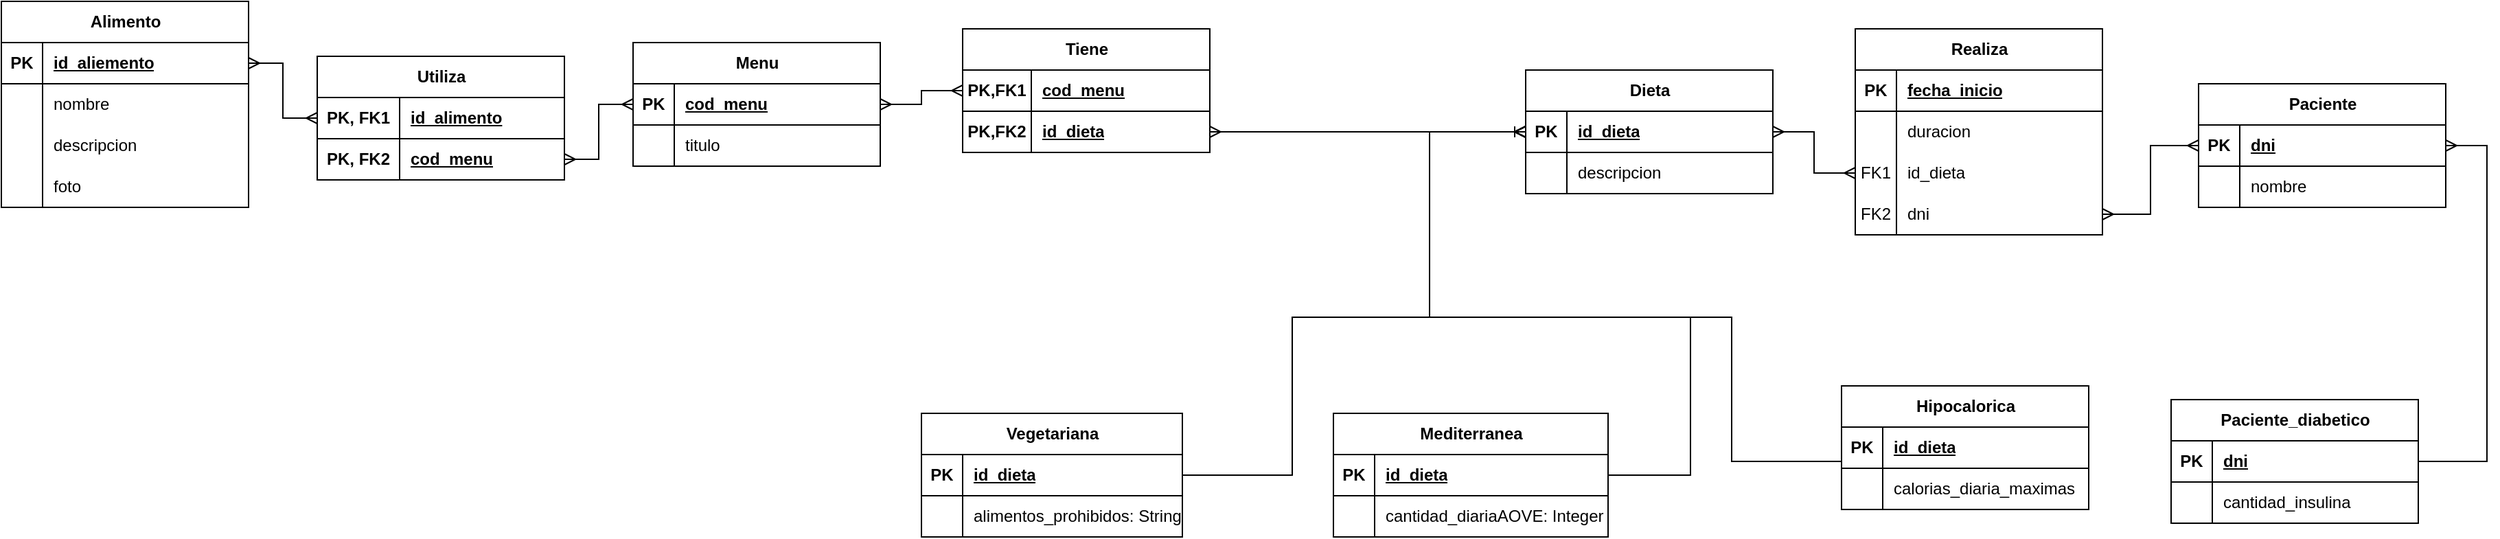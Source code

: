 <mxfile version="22.1.21" type="device">
  <diagram id="R2lEEEUBdFMjLlhIrx00" name="Page-1">
    <mxGraphModel dx="3056" dy="1298" grid="1" gridSize="10" guides="1" tooltips="1" connect="1" arrows="1" fold="1" page="1" pageScale="1" pageWidth="850" pageHeight="1100" math="0" shadow="0" extFonts="Permanent Marker^https://fonts.googleapis.com/css?family=Permanent+Marker">
      <root>
        <mxCell id="0" />
        <mxCell id="1" parent="0" />
        <mxCell id="LHmR55ZOJjcaJU-WWC9s-1" value="Alimento" style="shape=table;startSize=30;container=1;collapsible=1;childLayout=tableLayout;fixedRows=1;rowLines=0;fontStyle=1;align=center;resizeLast=1;html=1;" vertex="1" parent="1">
          <mxGeometry x="-590" y="350" width="180" height="150" as="geometry" />
        </mxCell>
        <mxCell id="LHmR55ZOJjcaJU-WWC9s-2" value="" style="shape=tableRow;horizontal=0;startSize=0;swimlaneHead=0;swimlaneBody=0;fillColor=none;collapsible=0;dropTarget=0;points=[[0,0.5],[1,0.5]];portConstraint=eastwest;top=0;left=0;right=0;bottom=1;" vertex="1" parent="LHmR55ZOJjcaJU-WWC9s-1">
          <mxGeometry y="30" width="180" height="30" as="geometry" />
        </mxCell>
        <mxCell id="LHmR55ZOJjcaJU-WWC9s-3" value="PK" style="shape=partialRectangle;connectable=0;fillColor=none;top=0;left=0;bottom=0;right=0;fontStyle=1;overflow=hidden;whiteSpace=wrap;html=1;" vertex="1" parent="LHmR55ZOJjcaJU-WWC9s-2">
          <mxGeometry width="30" height="30" as="geometry">
            <mxRectangle width="30" height="30" as="alternateBounds" />
          </mxGeometry>
        </mxCell>
        <mxCell id="LHmR55ZOJjcaJU-WWC9s-4" value="id_aliemento" style="shape=partialRectangle;connectable=0;fillColor=none;top=0;left=0;bottom=0;right=0;align=left;spacingLeft=6;fontStyle=5;overflow=hidden;whiteSpace=wrap;html=1;" vertex="1" parent="LHmR55ZOJjcaJU-WWC9s-2">
          <mxGeometry x="30" width="150" height="30" as="geometry">
            <mxRectangle width="150" height="30" as="alternateBounds" />
          </mxGeometry>
        </mxCell>
        <mxCell id="LHmR55ZOJjcaJU-WWC9s-5" value="" style="shape=tableRow;horizontal=0;startSize=0;swimlaneHead=0;swimlaneBody=0;fillColor=none;collapsible=0;dropTarget=0;points=[[0,0.5],[1,0.5]];portConstraint=eastwest;top=0;left=0;right=0;bottom=0;" vertex="1" parent="LHmR55ZOJjcaJU-WWC9s-1">
          <mxGeometry y="60" width="180" height="30" as="geometry" />
        </mxCell>
        <mxCell id="LHmR55ZOJjcaJU-WWC9s-6" value="" style="shape=partialRectangle;connectable=0;fillColor=none;top=0;left=0;bottom=0;right=0;editable=1;overflow=hidden;whiteSpace=wrap;html=1;" vertex="1" parent="LHmR55ZOJjcaJU-WWC9s-5">
          <mxGeometry width="30" height="30" as="geometry">
            <mxRectangle width="30" height="30" as="alternateBounds" />
          </mxGeometry>
        </mxCell>
        <mxCell id="LHmR55ZOJjcaJU-WWC9s-7" value="nombre" style="shape=partialRectangle;connectable=0;fillColor=none;top=0;left=0;bottom=0;right=0;align=left;spacingLeft=6;overflow=hidden;whiteSpace=wrap;html=1;" vertex="1" parent="LHmR55ZOJjcaJU-WWC9s-5">
          <mxGeometry x="30" width="150" height="30" as="geometry">
            <mxRectangle width="150" height="30" as="alternateBounds" />
          </mxGeometry>
        </mxCell>
        <mxCell id="LHmR55ZOJjcaJU-WWC9s-8" value="" style="shape=tableRow;horizontal=0;startSize=0;swimlaneHead=0;swimlaneBody=0;fillColor=none;collapsible=0;dropTarget=0;points=[[0,0.5],[1,0.5]];portConstraint=eastwest;top=0;left=0;right=0;bottom=0;" vertex="1" parent="LHmR55ZOJjcaJU-WWC9s-1">
          <mxGeometry y="90" width="180" height="30" as="geometry" />
        </mxCell>
        <mxCell id="LHmR55ZOJjcaJU-WWC9s-9" value="" style="shape=partialRectangle;connectable=0;fillColor=none;top=0;left=0;bottom=0;right=0;editable=1;overflow=hidden;whiteSpace=wrap;html=1;" vertex="1" parent="LHmR55ZOJjcaJU-WWC9s-8">
          <mxGeometry width="30" height="30" as="geometry">
            <mxRectangle width="30" height="30" as="alternateBounds" />
          </mxGeometry>
        </mxCell>
        <mxCell id="LHmR55ZOJjcaJU-WWC9s-10" value="descripcion" style="shape=partialRectangle;connectable=0;fillColor=none;top=0;left=0;bottom=0;right=0;align=left;spacingLeft=6;overflow=hidden;whiteSpace=wrap;html=1;" vertex="1" parent="LHmR55ZOJjcaJU-WWC9s-8">
          <mxGeometry x="30" width="150" height="30" as="geometry">
            <mxRectangle width="150" height="30" as="alternateBounds" />
          </mxGeometry>
        </mxCell>
        <mxCell id="LHmR55ZOJjcaJU-WWC9s-11" value="" style="shape=tableRow;horizontal=0;startSize=0;swimlaneHead=0;swimlaneBody=0;fillColor=none;collapsible=0;dropTarget=0;points=[[0,0.5],[1,0.5]];portConstraint=eastwest;top=0;left=0;right=0;bottom=0;" vertex="1" parent="LHmR55ZOJjcaJU-WWC9s-1">
          <mxGeometry y="120" width="180" height="30" as="geometry" />
        </mxCell>
        <mxCell id="LHmR55ZOJjcaJU-WWC9s-12" value="" style="shape=partialRectangle;connectable=0;fillColor=none;top=0;left=0;bottom=0;right=0;editable=1;overflow=hidden;whiteSpace=wrap;html=1;" vertex="1" parent="LHmR55ZOJjcaJU-WWC9s-11">
          <mxGeometry width="30" height="30" as="geometry">
            <mxRectangle width="30" height="30" as="alternateBounds" />
          </mxGeometry>
        </mxCell>
        <mxCell id="LHmR55ZOJjcaJU-WWC9s-13" value="foto" style="shape=partialRectangle;connectable=0;fillColor=none;top=0;left=0;bottom=0;right=0;align=left;spacingLeft=6;overflow=hidden;whiteSpace=wrap;html=1;" vertex="1" parent="LHmR55ZOJjcaJU-WWC9s-11">
          <mxGeometry x="30" width="150" height="30" as="geometry">
            <mxRectangle width="150" height="30" as="alternateBounds" />
          </mxGeometry>
        </mxCell>
        <mxCell id="LHmR55ZOJjcaJU-WWC9s-14" value="Menu" style="shape=table;startSize=30;container=1;collapsible=1;childLayout=tableLayout;fixedRows=1;rowLines=0;fontStyle=1;align=center;resizeLast=1;html=1;" vertex="1" parent="1">
          <mxGeometry x="-130" y="380" width="180" height="90" as="geometry" />
        </mxCell>
        <mxCell id="LHmR55ZOJjcaJU-WWC9s-15" value="" style="shape=tableRow;horizontal=0;startSize=0;swimlaneHead=0;swimlaneBody=0;fillColor=none;collapsible=0;dropTarget=0;points=[[0,0.5],[1,0.5]];portConstraint=eastwest;top=0;left=0;right=0;bottom=1;" vertex="1" parent="LHmR55ZOJjcaJU-WWC9s-14">
          <mxGeometry y="30" width="180" height="30" as="geometry" />
        </mxCell>
        <mxCell id="LHmR55ZOJjcaJU-WWC9s-16" value="PK" style="shape=partialRectangle;connectable=0;fillColor=none;top=0;left=0;bottom=0;right=0;fontStyle=1;overflow=hidden;whiteSpace=wrap;html=1;" vertex="1" parent="LHmR55ZOJjcaJU-WWC9s-15">
          <mxGeometry width="30" height="30" as="geometry">
            <mxRectangle width="30" height="30" as="alternateBounds" />
          </mxGeometry>
        </mxCell>
        <mxCell id="LHmR55ZOJjcaJU-WWC9s-17" value="cod_menu" style="shape=partialRectangle;connectable=0;fillColor=none;top=0;left=0;bottom=0;right=0;align=left;spacingLeft=6;fontStyle=5;overflow=hidden;whiteSpace=wrap;html=1;" vertex="1" parent="LHmR55ZOJjcaJU-WWC9s-15">
          <mxGeometry x="30" width="150" height="30" as="geometry">
            <mxRectangle width="150" height="30" as="alternateBounds" />
          </mxGeometry>
        </mxCell>
        <mxCell id="LHmR55ZOJjcaJU-WWC9s-18" value="" style="shape=tableRow;horizontal=0;startSize=0;swimlaneHead=0;swimlaneBody=0;fillColor=none;collapsible=0;dropTarget=0;points=[[0,0.5],[1,0.5]];portConstraint=eastwest;top=0;left=0;right=0;bottom=0;" vertex="1" parent="LHmR55ZOJjcaJU-WWC9s-14">
          <mxGeometry y="60" width="180" height="30" as="geometry" />
        </mxCell>
        <mxCell id="LHmR55ZOJjcaJU-WWC9s-19" value="" style="shape=partialRectangle;connectable=0;fillColor=none;top=0;left=0;bottom=0;right=0;editable=1;overflow=hidden;whiteSpace=wrap;html=1;" vertex="1" parent="LHmR55ZOJjcaJU-WWC9s-18">
          <mxGeometry width="30" height="30" as="geometry">
            <mxRectangle width="30" height="30" as="alternateBounds" />
          </mxGeometry>
        </mxCell>
        <mxCell id="LHmR55ZOJjcaJU-WWC9s-20" value="titulo" style="shape=partialRectangle;connectable=0;fillColor=none;top=0;left=0;bottom=0;right=0;align=left;spacingLeft=6;overflow=hidden;whiteSpace=wrap;html=1;" vertex="1" parent="LHmR55ZOJjcaJU-WWC9s-18">
          <mxGeometry x="30" width="150" height="30" as="geometry">
            <mxRectangle width="150" height="30" as="alternateBounds" />
          </mxGeometry>
        </mxCell>
        <mxCell id="LHmR55ZOJjcaJU-WWC9s-27" value="Dieta" style="shape=table;startSize=30;container=1;collapsible=1;childLayout=tableLayout;fixedRows=1;rowLines=0;fontStyle=1;align=center;resizeLast=1;html=1;" vertex="1" parent="1">
          <mxGeometry x="520" y="400" width="180" height="90" as="geometry" />
        </mxCell>
        <mxCell id="LHmR55ZOJjcaJU-WWC9s-28" value="" style="shape=tableRow;horizontal=0;startSize=0;swimlaneHead=0;swimlaneBody=0;fillColor=none;collapsible=0;dropTarget=0;points=[[0,0.5],[1,0.5]];portConstraint=eastwest;top=0;left=0;right=0;bottom=1;" vertex="1" parent="LHmR55ZOJjcaJU-WWC9s-27">
          <mxGeometry y="30" width="180" height="30" as="geometry" />
        </mxCell>
        <mxCell id="LHmR55ZOJjcaJU-WWC9s-29" value="PK" style="shape=partialRectangle;connectable=0;fillColor=none;top=0;left=0;bottom=0;right=0;fontStyle=1;overflow=hidden;whiteSpace=wrap;html=1;" vertex="1" parent="LHmR55ZOJjcaJU-WWC9s-28">
          <mxGeometry width="30" height="30" as="geometry">
            <mxRectangle width="30" height="30" as="alternateBounds" />
          </mxGeometry>
        </mxCell>
        <mxCell id="LHmR55ZOJjcaJU-WWC9s-30" value="id_dieta" style="shape=partialRectangle;connectable=0;fillColor=none;top=0;left=0;bottom=0;right=0;align=left;spacingLeft=6;fontStyle=5;overflow=hidden;whiteSpace=wrap;html=1;" vertex="1" parent="LHmR55ZOJjcaJU-WWC9s-28">
          <mxGeometry x="30" width="150" height="30" as="geometry">
            <mxRectangle width="150" height="30" as="alternateBounds" />
          </mxGeometry>
        </mxCell>
        <mxCell id="LHmR55ZOJjcaJU-WWC9s-31" value="" style="shape=tableRow;horizontal=0;startSize=0;swimlaneHead=0;swimlaneBody=0;fillColor=none;collapsible=0;dropTarget=0;points=[[0,0.5],[1,0.5]];portConstraint=eastwest;top=0;left=0;right=0;bottom=0;" vertex="1" parent="LHmR55ZOJjcaJU-WWC9s-27">
          <mxGeometry y="60" width="180" height="30" as="geometry" />
        </mxCell>
        <mxCell id="LHmR55ZOJjcaJU-WWC9s-32" value="" style="shape=partialRectangle;connectable=0;fillColor=none;top=0;left=0;bottom=0;right=0;editable=1;overflow=hidden;whiteSpace=wrap;html=1;" vertex="1" parent="LHmR55ZOJjcaJU-WWC9s-31">
          <mxGeometry width="30" height="30" as="geometry">
            <mxRectangle width="30" height="30" as="alternateBounds" />
          </mxGeometry>
        </mxCell>
        <mxCell id="LHmR55ZOJjcaJU-WWC9s-33" value="descripcion" style="shape=partialRectangle;connectable=0;fillColor=none;top=0;left=0;bottom=0;right=0;align=left;spacingLeft=6;overflow=hidden;whiteSpace=wrap;html=1;" vertex="1" parent="LHmR55ZOJjcaJU-WWC9s-31">
          <mxGeometry x="30" width="150" height="30" as="geometry">
            <mxRectangle width="150" height="30" as="alternateBounds" />
          </mxGeometry>
        </mxCell>
        <mxCell id="LHmR55ZOJjcaJU-WWC9s-40" value="Vegetariana" style="shape=table;startSize=30;container=1;collapsible=1;childLayout=tableLayout;fixedRows=1;rowLines=0;fontStyle=1;align=center;resizeLast=1;html=1;" vertex="1" parent="1">
          <mxGeometry x="80" y="650" width="190" height="90" as="geometry" />
        </mxCell>
        <mxCell id="LHmR55ZOJjcaJU-WWC9s-41" value="" style="shape=tableRow;horizontal=0;startSize=0;swimlaneHead=0;swimlaneBody=0;fillColor=none;collapsible=0;dropTarget=0;points=[[0,0.5],[1,0.5]];portConstraint=eastwest;top=0;left=0;right=0;bottom=1;" vertex="1" parent="LHmR55ZOJjcaJU-WWC9s-40">
          <mxGeometry y="30" width="190" height="30" as="geometry" />
        </mxCell>
        <mxCell id="LHmR55ZOJjcaJU-WWC9s-42" value="PK" style="shape=partialRectangle;connectable=0;fillColor=none;top=0;left=0;bottom=0;right=0;fontStyle=1;overflow=hidden;whiteSpace=wrap;html=1;" vertex="1" parent="LHmR55ZOJjcaJU-WWC9s-41">
          <mxGeometry width="30" height="30" as="geometry">
            <mxRectangle width="30" height="30" as="alternateBounds" />
          </mxGeometry>
        </mxCell>
        <mxCell id="LHmR55ZOJjcaJU-WWC9s-43" value="id_dieta" style="shape=partialRectangle;connectable=0;fillColor=none;top=0;left=0;bottom=0;right=0;align=left;spacingLeft=6;fontStyle=5;overflow=hidden;whiteSpace=wrap;html=1;" vertex="1" parent="LHmR55ZOJjcaJU-WWC9s-41">
          <mxGeometry x="30" width="160" height="30" as="geometry">
            <mxRectangle width="160" height="30" as="alternateBounds" />
          </mxGeometry>
        </mxCell>
        <mxCell id="LHmR55ZOJjcaJU-WWC9s-44" value="" style="shape=tableRow;horizontal=0;startSize=0;swimlaneHead=0;swimlaneBody=0;fillColor=none;collapsible=0;dropTarget=0;points=[[0,0.5],[1,0.5]];portConstraint=eastwest;top=0;left=0;right=0;bottom=0;" vertex="1" parent="LHmR55ZOJjcaJU-WWC9s-40">
          <mxGeometry y="60" width="190" height="30" as="geometry" />
        </mxCell>
        <mxCell id="LHmR55ZOJjcaJU-WWC9s-45" value="" style="shape=partialRectangle;connectable=0;fillColor=none;top=0;left=0;bottom=0;right=0;editable=1;overflow=hidden;whiteSpace=wrap;html=1;" vertex="1" parent="LHmR55ZOJjcaJU-WWC9s-44">
          <mxGeometry width="30" height="30" as="geometry">
            <mxRectangle width="30" height="30" as="alternateBounds" />
          </mxGeometry>
        </mxCell>
        <mxCell id="LHmR55ZOJjcaJU-WWC9s-46" value="alimentos_prohibidos: String" style="shape=partialRectangle;connectable=0;fillColor=none;top=0;left=0;bottom=0;right=0;align=left;spacingLeft=6;overflow=hidden;whiteSpace=wrap;html=1;" vertex="1" parent="LHmR55ZOJjcaJU-WWC9s-44">
          <mxGeometry x="30" width="160" height="30" as="geometry">
            <mxRectangle width="160" height="30" as="alternateBounds" />
          </mxGeometry>
        </mxCell>
        <mxCell id="LHmR55ZOJjcaJU-WWC9s-53" value="Mediterranea" style="shape=table;startSize=30;container=1;collapsible=1;childLayout=tableLayout;fixedRows=1;rowLines=0;fontStyle=1;align=center;resizeLast=1;html=1;" vertex="1" parent="1">
          <mxGeometry x="380" y="650" width="200" height="90.0" as="geometry" />
        </mxCell>
        <mxCell id="LHmR55ZOJjcaJU-WWC9s-54" value="" style="shape=tableRow;horizontal=0;startSize=0;swimlaneHead=0;swimlaneBody=0;fillColor=none;collapsible=0;dropTarget=0;points=[[0,0.5],[1,0.5]];portConstraint=eastwest;top=0;left=0;right=0;bottom=1;" vertex="1" parent="LHmR55ZOJjcaJU-WWC9s-53">
          <mxGeometry y="30" width="200" height="30" as="geometry" />
        </mxCell>
        <mxCell id="LHmR55ZOJjcaJU-WWC9s-55" value="PK" style="shape=partialRectangle;connectable=0;fillColor=none;top=0;left=0;bottom=0;right=0;fontStyle=1;overflow=hidden;whiteSpace=wrap;html=1;" vertex="1" parent="LHmR55ZOJjcaJU-WWC9s-54">
          <mxGeometry width="30" height="30" as="geometry">
            <mxRectangle width="30" height="30" as="alternateBounds" />
          </mxGeometry>
        </mxCell>
        <mxCell id="LHmR55ZOJjcaJU-WWC9s-56" value="id_dieta" style="shape=partialRectangle;connectable=0;fillColor=none;top=0;left=0;bottom=0;right=0;align=left;spacingLeft=6;fontStyle=5;overflow=hidden;whiteSpace=wrap;html=1;" vertex="1" parent="LHmR55ZOJjcaJU-WWC9s-54">
          <mxGeometry x="30" width="170" height="30" as="geometry">
            <mxRectangle width="170" height="30" as="alternateBounds" />
          </mxGeometry>
        </mxCell>
        <mxCell id="LHmR55ZOJjcaJU-WWC9s-57" value="" style="shape=tableRow;horizontal=0;startSize=0;swimlaneHead=0;swimlaneBody=0;fillColor=none;collapsible=0;dropTarget=0;points=[[0,0.5],[1,0.5]];portConstraint=eastwest;top=0;left=0;right=0;bottom=0;" vertex="1" parent="LHmR55ZOJjcaJU-WWC9s-53">
          <mxGeometry y="60" width="200" height="30" as="geometry" />
        </mxCell>
        <mxCell id="LHmR55ZOJjcaJU-WWC9s-58" value="" style="shape=partialRectangle;connectable=0;fillColor=none;top=0;left=0;bottom=0;right=0;editable=1;overflow=hidden;whiteSpace=wrap;html=1;" vertex="1" parent="LHmR55ZOJjcaJU-WWC9s-57">
          <mxGeometry width="30" height="30" as="geometry">
            <mxRectangle width="30" height="30" as="alternateBounds" />
          </mxGeometry>
        </mxCell>
        <mxCell id="LHmR55ZOJjcaJU-WWC9s-59" value="cantidad_diariaAOVE: Integer" style="shape=partialRectangle;connectable=0;fillColor=none;top=0;left=0;bottom=0;right=0;align=left;spacingLeft=6;overflow=hidden;whiteSpace=wrap;html=1;" vertex="1" parent="LHmR55ZOJjcaJU-WWC9s-57">
          <mxGeometry x="30" width="170" height="30" as="geometry">
            <mxRectangle width="170" height="30" as="alternateBounds" />
          </mxGeometry>
        </mxCell>
        <mxCell id="LHmR55ZOJjcaJU-WWC9s-66" value="Hipocalorica" style="shape=table;startSize=30;container=1;collapsible=1;childLayout=tableLayout;fixedRows=1;rowLines=0;fontStyle=1;align=center;resizeLast=1;html=1;" vertex="1" parent="1">
          <mxGeometry x="750" y="630" width="180" height="90" as="geometry" />
        </mxCell>
        <mxCell id="LHmR55ZOJjcaJU-WWC9s-67" value="" style="shape=tableRow;horizontal=0;startSize=0;swimlaneHead=0;swimlaneBody=0;fillColor=none;collapsible=0;dropTarget=0;points=[[0,0.5],[1,0.5]];portConstraint=eastwest;top=0;left=0;right=0;bottom=1;" vertex="1" parent="LHmR55ZOJjcaJU-WWC9s-66">
          <mxGeometry y="30" width="180" height="30" as="geometry" />
        </mxCell>
        <mxCell id="LHmR55ZOJjcaJU-WWC9s-68" value="PK" style="shape=partialRectangle;connectable=0;fillColor=none;top=0;left=0;bottom=0;right=0;fontStyle=1;overflow=hidden;whiteSpace=wrap;html=1;" vertex="1" parent="LHmR55ZOJjcaJU-WWC9s-67">
          <mxGeometry width="30" height="30" as="geometry">
            <mxRectangle width="30" height="30" as="alternateBounds" />
          </mxGeometry>
        </mxCell>
        <mxCell id="LHmR55ZOJjcaJU-WWC9s-69" value="id_dieta" style="shape=partialRectangle;connectable=0;fillColor=none;top=0;left=0;bottom=0;right=0;align=left;spacingLeft=6;fontStyle=5;overflow=hidden;whiteSpace=wrap;html=1;" vertex="1" parent="LHmR55ZOJjcaJU-WWC9s-67">
          <mxGeometry x="30" width="150" height="30" as="geometry">
            <mxRectangle width="150" height="30" as="alternateBounds" />
          </mxGeometry>
        </mxCell>
        <mxCell id="LHmR55ZOJjcaJU-WWC9s-70" value="" style="shape=tableRow;horizontal=0;startSize=0;swimlaneHead=0;swimlaneBody=0;fillColor=none;collapsible=0;dropTarget=0;points=[[0,0.5],[1,0.5]];portConstraint=eastwest;top=0;left=0;right=0;bottom=0;" vertex="1" parent="LHmR55ZOJjcaJU-WWC9s-66">
          <mxGeometry y="60" width="180" height="30" as="geometry" />
        </mxCell>
        <mxCell id="LHmR55ZOJjcaJU-WWC9s-71" value="" style="shape=partialRectangle;connectable=0;fillColor=none;top=0;left=0;bottom=0;right=0;editable=1;overflow=hidden;whiteSpace=wrap;html=1;" vertex="1" parent="LHmR55ZOJjcaJU-WWC9s-70">
          <mxGeometry width="30" height="30" as="geometry">
            <mxRectangle width="30" height="30" as="alternateBounds" />
          </mxGeometry>
        </mxCell>
        <mxCell id="LHmR55ZOJjcaJU-WWC9s-72" value="calorias_diaria_maximas" style="shape=partialRectangle;connectable=0;fillColor=none;top=0;left=0;bottom=0;right=0;align=left;spacingLeft=6;overflow=hidden;whiteSpace=wrap;html=1;" vertex="1" parent="LHmR55ZOJjcaJU-WWC9s-70">
          <mxGeometry x="30" width="150" height="30" as="geometry">
            <mxRectangle width="150" height="30" as="alternateBounds" />
          </mxGeometry>
        </mxCell>
        <mxCell id="LHmR55ZOJjcaJU-WWC9s-79" value="Realiza" style="shape=table;startSize=30;container=1;collapsible=1;childLayout=tableLayout;fixedRows=1;rowLines=0;fontStyle=1;align=center;resizeLast=1;html=1;" vertex="1" parent="1">
          <mxGeometry x="760" y="370" width="180" height="150" as="geometry" />
        </mxCell>
        <mxCell id="LHmR55ZOJjcaJU-WWC9s-80" value="" style="shape=tableRow;horizontal=0;startSize=0;swimlaneHead=0;swimlaneBody=0;fillColor=none;collapsible=0;dropTarget=0;points=[[0,0.5],[1,0.5]];portConstraint=eastwest;top=0;left=0;right=0;bottom=1;" vertex="1" parent="LHmR55ZOJjcaJU-WWC9s-79">
          <mxGeometry y="30" width="180" height="30" as="geometry" />
        </mxCell>
        <mxCell id="LHmR55ZOJjcaJU-WWC9s-81" value="PK" style="shape=partialRectangle;connectable=0;fillColor=none;top=0;left=0;bottom=0;right=0;fontStyle=1;overflow=hidden;whiteSpace=wrap;html=1;" vertex="1" parent="LHmR55ZOJjcaJU-WWC9s-80">
          <mxGeometry width="30" height="30" as="geometry">
            <mxRectangle width="30" height="30" as="alternateBounds" />
          </mxGeometry>
        </mxCell>
        <mxCell id="LHmR55ZOJjcaJU-WWC9s-82" value="fecha_inicio" style="shape=partialRectangle;connectable=0;fillColor=none;top=0;left=0;bottom=0;right=0;align=left;spacingLeft=6;fontStyle=5;overflow=hidden;whiteSpace=wrap;html=1;" vertex="1" parent="LHmR55ZOJjcaJU-WWC9s-80">
          <mxGeometry x="30" width="150" height="30" as="geometry">
            <mxRectangle width="150" height="30" as="alternateBounds" />
          </mxGeometry>
        </mxCell>
        <mxCell id="LHmR55ZOJjcaJU-WWC9s-83" value="" style="shape=tableRow;horizontal=0;startSize=0;swimlaneHead=0;swimlaneBody=0;fillColor=none;collapsible=0;dropTarget=0;points=[[0,0.5],[1,0.5]];portConstraint=eastwest;top=0;left=0;right=0;bottom=0;" vertex="1" parent="LHmR55ZOJjcaJU-WWC9s-79">
          <mxGeometry y="60" width="180" height="30" as="geometry" />
        </mxCell>
        <mxCell id="LHmR55ZOJjcaJU-WWC9s-84" value="" style="shape=partialRectangle;connectable=0;fillColor=none;top=0;left=0;bottom=0;right=0;editable=1;overflow=hidden;whiteSpace=wrap;html=1;" vertex="1" parent="LHmR55ZOJjcaJU-WWC9s-83">
          <mxGeometry width="30" height="30" as="geometry">
            <mxRectangle width="30" height="30" as="alternateBounds" />
          </mxGeometry>
        </mxCell>
        <mxCell id="LHmR55ZOJjcaJU-WWC9s-85" value="duracion" style="shape=partialRectangle;connectable=0;fillColor=none;top=0;left=0;bottom=0;right=0;align=left;spacingLeft=6;overflow=hidden;whiteSpace=wrap;html=1;" vertex="1" parent="LHmR55ZOJjcaJU-WWC9s-83">
          <mxGeometry x="30" width="150" height="30" as="geometry">
            <mxRectangle width="150" height="30" as="alternateBounds" />
          </mxGeometry>
        </mxCell>
        <mxCell id="LHmR55ZOJjcaJU-WWC9s-165" value="" style="shape=tableRow;horizontal=0;startSize=0;swimlaneHead=0;swimlaneBody=0;fillColor=none;collapsible=0;dropTarget=0;points=[[0,0.5],[1,0.5]];portConstraint=eastwest;top=0;left=0;right=0;bottom=0;" vertex="1" parent="LHmR55ZOJjcaJU-WWC9s-79">
          <mxGeometry y="90" width="180" height="30" as="geometry" />
        </mxCell>
        <mxCell id="LHmR55ZOJjcaJU-WWC9s-166" value="FK1" style="shape=partialRectangle;connectable=0;fillColor=none;top=0;left=0;bottom=0;right=0;fontStyle=0;overflow=hidden;whiteSpace=wrap;html=1;" vertex="1" parent="LHmR55ZOJjcaJU-WWC9s-165">
          <mxGeometry width="30" height="30" as="geometry">
            <mxRectangle width="30" height="30" as="alternateBounds" />
          </mxGeometry>
        </mxCell>
        <mxCell id="LHmR55ZOJjcaJU-WWC9s-167" value="id_dieta" style="shape=partialRectangle;connectable=0;fillColor=none;top=0;left=0;bottom=0;right=0;align=left;spacingLeft=6;fontStyle=0;overflow=hidden;whiteSpace=wrap;html=1;" vertex="1" parent="LHmR55ZOJjcaJU-WWC9s-165">
          <mxGeometry x="30" width="150" height="30" as="geometry">
            <mxRectangle width="150" height="30" as="alternateBounds" />
          </mxGeometry>
        </mxCell>
        <mxCell id="LHmR55ZOJjcaJU-WWC9s-168" value="" style="shape=tableRow;horizontal=0;startSize=0;swimlaneHead=0;swimlaneBody=0;fillColor=none;collapsible=0;dropTarget=0;points=[[0,0.5],[1,0.5]];portConstraint=eastwest;top=0;left=0;right=0;bottom=0;" vertex="1" parent="LHmR55ZOJjcaJU-WWC9s-79">
          <mxGeometry y="120" width="180" height="30" as="geometry" />
        </mxCell>
        <mxCell id="LHmR55ZOJjcaJU-WWC9s-169" value="FK2" style="shape=partialRectangle;connectable=0;fillColor=none;top=0;left=0;bottom=0;right=0;fontStyle=0;overflow=hidden;whiteSpace=wrap;html=1;" vertex="1" parent="LHmR55ZOJjcaJU-WWC9s-168">
          <mxGeometry width="30" height="30" as="geometry">
            <mxRectangle width="30" height="30" as="alternateBounds" />
          </mxGeometry>
        </mxCell>
        <mxCell id="LHmR55ZOJjcaJU-WWC9s-170" value="dni" style="shape=partialRectangle;connectable=0;fillColor=none;top=0;left=0;bottom=0;right=0;align=left;spacingLeft=6;fontStyle=0;overflow=hidden;whiteSpace=wrap;html=1;" vertex="1" parent="LHmR55ZOJjcaJU-WWC9s-168">
          <mxGeometry x="30" width="150" height="30" as="geometry">
            <mxRectangle width="150" height="30" as="alternateBounds" />
          </mxGeometry>
        </mxCell>
        <mxCell id="LHmR55ZOJjcaJU-WWC9s-92" value="Paciente" style="shape=table;startSize=30;container=1;collapsible=1;childLayout=tableLayout;fixedRows=1;rowLines=0;fontStyle=1;align=center;resizeLast=1;html=1;" vertex="1" parent="1">
          <mxGeometry x="1010" y="410" width="180" height="90" as="geometry" />
        </mxCell>
        <mxCell id="LHmR55ZOJjcaJU-WWC9s-93" value="" style="shape=tableRow;horizontal=0;startSize=0;swimlaneHead=0;swimlaneBody=0;fillColor=none;collapsible=0;dropTarget=0;points=[[0,0.5],[1,0.5]];portConstraint=eastwest;top=0;left=0;right=0;bottom=1;" vertex="1" parent="LHmR55ZOJjcaJU-WWC9s-92">
          <mxGeometry y="30" width="180" height="30" as="geometry" />
        </mxCell>
        <mxCell id="LHmR55ZOJjcaJU-WWC9s-94" value="PK" style="shape=partialRectangle;connectable=0;fillColor=none;top=0;left=0;bottom=0;right=0;fontStyle=1;overflow=hidden;whiteSpace=wrap;html=1;" vertex="1" parent="LHmR55ZOJjcaJU-WWC9s-93">
          <mxGeometry width="30" height="30" as="geometry">
            <mxRectangle width="30" height="30" as="alternateBounds" />
          </mxGeometry>
        </mxCell>
        <mxCell id="LHmR55ZOJjcaJU-WWC9s-95" value="dni" style="shape=partialRectangle;connectable=0;fillColor=none;top=0;left=0;bottom=0;right=0;align=left;spacingLeft=6;fontStyle=5;overflow=hidden;whiteSpace=wrap;html=1;" vertex="1" parent="LHmR55ZOJjcaJU-WWC9s-93">
          <mxGeometry x="30" width="150" height="30" as="geometry">
            <mxRectangle width="150" height="30" as="alternateBounds" />
          </mxGeometry>
        </mxCell>
        <mxCell id="LHmR55ZOJjcaJU-WWC9s-96" value="" style="shape=tableRow;horizontal=0;startSize=0;swimlaneHead=0;swimlaneBody=0;fillColor=none;collapsible=0;dropTarget=0;points=[[0,0.5],[1,0.5]];portConstraint=eastwest;top=0;left=0;right=0;bottom=0;" vertex="1" parent="LHmR55ZOJjcaJU-WWC9s-92">
          <mxGeometry y="60" width="180" height="30" as="geometry" />
        </mxCell>
        <mxCell id="LHmR55ZOJjcaJU-WWC9s-97" value="" style="shape=partialRectangle;connectable=0;fillColor=none;top=0;left=0;bottom=0;right=0;editable=1;overflow=hidden;whiteSpace=wrap;html=1;" vertex="1" parent="LHmR55ZOJjcaJU-WWC9s-96">
          <mxGeometry width="30" height="30" as="geometry">
            <mxRectangle width="30" height="30" as="alternateBounds" />
          </mxGeometry>
        </mxCell>
        <mxCell id="LHmR55ZOJjcaJU-WWC9s-98" value="nombre" style="shape=partialRectangle;connectable=0;fillColor=none;top=0;left=0;bottom=0;right=0;align=left;spacingLeft=6;overflow=hidden;whiteSpace=wrap;html=1;" vertex="1" parent="LHmR55ZOJjcaJU-WWC9s-96">
          <mxGeometry x="30" width="150" height="30" as="geometry">
            <mxRectangle width="150" height="30" as="alternateBounds" />
          </mxGeometry>
        </mxCell>
        <mxCell id="LHmR55ZOJjcaJU-WWC9s-105" value="Paciente_diabetico" style="shape=table;startSize=30;container=1;collapsible=1;childLayout=tableLayout;fixedRows=1;rowLines=0;fontStyle=1;align=center;resizeLast=1;html=1;" vertex="1" parent="1">
          <mxGeometry x="990" y="640" width="180" height="90" as="geometry" />
        </mxCell>
        <mxCell id="LHmR55ZOJjcaJU-WWC9s-106" value="" style="shape=tableRow;horizontal=0;startSize=0;swimlaneHead=0;swimlaneBody=0;fillColor=none;collapsible=0;dropTarget=0;points=[[0,0.5],[1,0.5]];portConstraint=eastwest;top=0;left=0;right=0;bottom=1;" vertex="1" parent="LHmR55ZOJjcaJU-WWC9s-105">
          <mxGeometry y="30" width="180" height="30" as="geometry" />
        </mxCell>
        <mxCell id="LHmR55ZOJjcaJU-WWC9s-107" value="PK" style="shape=partialRectangle;connectable=0;fillColor=none;top=0;left=0;bottom=0;right=0;fontStyle=1;overflow=hidden;whiteSpace=wrap;html=1;" vertex="1" parent="LHmR55ZOJjcaJU-WWC9s-106">
          <mxGeometry width="30" height="30" as="geometry">
            <mxRectangle width="30" height="30" as="alternateBounds" />
          </mxGeometry>
        </mxCell>
        <mxCell id="LHmR55ZOJjcaJU-WWC9s-108" value="dni" style="shape=partialRectangle;connectable=0;fillColor=none;top=0;left=0;bottom=0;right=0;align=left;spacingLeft=6;fontStyle=5;overflow=hidden;whiteSpace=wrap;html=1;" vertex="1" parent="LHmR55ZOJjcaJU-WWC9s-106">
          <mxGeometry x="30" width="150" height="30" as="geometry">
            <mxRectangle width="150" height="30" as="alternateBounds" />
          </mxGeometry>
        </mxCell>
        <mxCell id="LHmR55ZOJjcaJU-WWC9s-109" value="" style="shape=tableRow;horizontal=0;startSize=0;swimlaneHead=0;swimlaneBody=0;fillColor=none;collapsible=0;dropTarget=0;points=[[0,0.5],[1,0.5]];portConstraint=eastwest;top=0;left=0;right=0;bottom=0;" vertex="1" parent="LHmR55ZOJjcaJU-WWC9s-105">
          <mxGeometry y="60" width="180" height="30" as="geometry" />
        </mxCell>
        <mxCell id="LHmR55ZOJjcaJU-WWC9s-110" value="" style="shape=partialRectangle;connectable=0;fillColor=none;top=0;left=0;bottom=0;right=0;editable=1;overflow=hidden;whiteSpace=wrap;html=1;" vertex="1" parent="LHmR55ZOJjcaJU-WWC9s-109">
          <mxGeometry width="30" height="30" as="geometry">
            <mxRectangle width="30" height="30" as="alternateBounds" />
          </mxGeometry>
        </mxCell>
        <mxCell id="LHmR55ZOJjcaJU-WWC9s-111" value="cantidad_insulina" style="shape=partialRectangle;connectable=0;fillColor=none;top=0;left=0;bottom=0;right=0;align=left;spacingLeft=6;overflow=hidden;whiteSpace=wrap;html=1;" vertex="1" parent="LHmR55ZOJjcaJU-WWC9s-109">
          <mxGeometry x="30" width="150" height="30" as="geometry">
            <mxRectangle width="150" height="30" as="alternateBounds" />
          </mxGeometry>
        </mxCell>
        <mxCell id="LHmR55ZOJjcaJU-WWC9s-118" value="Utiliza" style="shape=table;startSize=30;container=1;collapsible=1;childLayout=tableLayout;fixedRows=1;rowLines=0;fontStyle=1;align=center;resizeLast=1;html=1;" vertex="1" parent="1">
          <mxGeometry x="-360" y="390" width="180" height="90" as="geometry" />
        </mxCell>
        <mxCell id="LHmR55ZOJjcaJU-WWC9s-119" value="" style="shape=tableRow;horizontal=0;startSize=0;swimlaneHead=0;swimlaneBody=0;fillColor=none;collapsible=0;dropTarget=0;points=[[0,0.5],[1,0.5]];portConstraint=eastwest;top=0;left=0;right=0;bottom=1;" vertex="1" parent="LHmR55ZOJjcaJU-WWC9s-118">
          <mxGeometry y="30" width="180" height="30" as="geometry" />
        </mxCell>
        <mxCell id="LHmR55ZOJjcaJU-WWC9s-120" value="PK, FK1" style="shape=partialRectangle;connectable=0;fillColor=none;top=0;left=0;bottom=0;right=0;fontStyle=1;overflow=hidden;whiteSpace=wrap;html=1;" vertex="1" parent="LHmR55ZOJjcaJU-WWC9s-119">
          <mxGeometry width="60" height="30" as="geometry">
            <mxRectangle width="60" height="30" as="alternateBounds" />
          </mxGeometry>
        </mxCell>
        <mxCell id="LHmR55ZOJjcaJU-WWC9s-121" value="id_alimento" style="shape=partialRectangle;connectable=0;fillColor=none;top=0;left=0;bottom=0;right=0;align=left;spacingLeft=6;fontStyle=5;overflow=hidden;whiteSpace=wrap;html=1;" vertex="1" parent="LHmR55ZOJjcaJU-WWC9s-119">
          <mxGeometry x="60" width="120" height="30" as="geometry">
            <mxRectangle width="120" height="30" as="alternateBounds" />
          </mxGeometry>
        </mxCell>
        <mxCell id="LHmR55ZOJjcaJU-WWC9s-131" value="" style="shape=tableRow;horizontal=0;startSize=0;swimlaneHead=0;swimlaneBody=0;fillColor=none;collapsible=0;dropTarget=0;points=[[0,0.5],[1,0.5]];portConstraint=eastwest;top=0;left=0;right=0;bottom=1;" vertex="1" parent="LHmR55ZOJjcaJU-WWC9s-118">
          <mxGeometry y="60" width="180" height="30" as="geometry" />
        </mxCell>
        <mxCell id="LHmR55ZOJjcaJU-WWC9s-132" value="PK, FK2" style="shape=partialRectangle;connectable=0;fillColor=none;top=0;left=0;bottom=0;right=0;fontStyle=1;overflow=hidden;whiteSpace=wrap;html=1;" vertex="1" parent="LHmR55ZOJjcaJU-WWC9s-131">
          <mxGeometry width="60" height="30" as="geometry">
            <mxRectangle width="60" height="30" as="alternateBounds" />
          </mxGeometry>
        </mxCell>
        <mxCell id="LHmR55ZOJjcaJU-WWC9s-133" value="cod_menu" style="shape=partialRectangle;connectable=0;fillColor=none;top=0;left=0;bottom=0;right=0;align=left;spacingLeft=6;fontStyle=5;overflow=hidden;whiteSpace=wrap;html=1;" vertex="1" parent="LHmR55ZOJjcaJU-WWC9s-131">
          <mxGeometry x="60" width="120" height="30" as="geometry">
            <mxRectangle width="120" height="30" as="alternateBounds" />
          </mxGeometry>
        </mxCell>
        <mxCell id="LHmR55ZOJjcaJU-WWC9s-134" value="" style="edgeStyle=orthogonalEdgeStyle;fontSize=12;html=1;endArrow=ERmany;startArrow=ERmany;rounded=0;" edge="1" parent="1" source="LHmR55ZOJjcaJU-WWC9s-2" target="LHmR55ZOJjcaJU-WWC9s-119">
          <mxGeometry width="100" height="100" relative="1" as="geometry">
            <mxPoint x="-470" y="420" as="sourcePoint" />
            <mxPoint x="-370" y="320" as="targetPoint" />
          </mxGeometry>
        </mxCell>
        <mxCell id="LHmR55ZOJjcaJU-WWC9s-135" value="" style="edgeStyle=orthogonalEdgeStyle;fontSize=12;html=1;endArrow=ERmany;startArrow=ERmany;rounded=0;" edge="1" parent="1" source="LHmR55ZOJjcaJU-WWC9s-131" target="LHmR55ZOJjcaJU-WWC9s-15">
          <mxGeometry width="100" height="100" relative="1" as="geometry">
            <mxPoint x="-30" y="390" as="sourcePoint" />
            <mxPoint x="70" y="290" as="targetPoint" />
          </mxGeometry>
        </mxCell>
        <mxCell id="LHmR55ZOJjcaJU-WWC9s-137" value="Tiene" style="shape=table;startSize=30;container=1;collapsible=1;childLayout=tableLayout;fixedRows=1;rowLines=0;fontStyle=1;align=center;resizeLast=1;html=1;" vertex="1" parent="1">
          <mxGeometry x="110" y="370" width="180" height="90" as="geometry" />
        </mxCell>
        <mxCell id="LHmR55ZOJjcaJU-WWC9s-138" value="" style="shape=tableRow;horizontal=0;startSize=0;swimlaneHead=0;swimlaneBody=0;fillColor=none;collapsible=0;dropTarget=0;points=[[0,0.5],[1,0.5]];portConstraint=eastwest;top=0;left=0;right=0;bottom=1;" vertex="1" parent="LHmR55ZOJjcaJU-WWC9s-137">
          <mxGeometry y="30" width="180" height="30" as="geometry" />
        </mxCell>
        <mxCell id="LHmR55ZOJjcaJU-WWC9s-139" value="PK,FK1" style="shape=partialRectangle;connectable=0;fillColor=none;top=0;left=0;bottom=0;right=0;fontStyle=1;overflow=hidden;whiteSpace=wrap;html=1;" vertex="1" parent="LHmR55ZOJjcaJU-WWC9s-138">
          <mxGeometry width="50" height="30" as="geometry">
            <mxRectangle width="50" height="30" as="alternateBounds" />
          </mxGeometry>
        </mxCell>
        <mxCell id="LHmR55ZOJjcaJU-WWC9s-140" value="cod_menu" style="shape=partialRectangle;connectable=0;fillColor=none;top=0;left=0;bottom=0;right=0;align=left;spacingLeft=6;fontStyle=5;overflow=hidden;whiteSpace=wrap;html=1;" vertex="1" parent="LHmR55ZOJjcaJU-WWC9s-138">
          <mxGeometry x="50" width="130" height="30" as="geometry">
            <mxRectangle width="130" height="30" as="alternateBounds" />
          </mxGeometry>
        </mxCell>
        <mxCell id="LHmR55ZOJjcaJU-WWC9s-150" value="" style="shape=tableRow;horizontal=0;startSize=0;swimlaneHead=0;swimlaneBody=0;fillColor=none;collapsible=0;dropTarget=0;points=[[0,0.5],[1,0.5]];portConstraint=eastwest;top=0;left=0;right=0;bottom=1;" vertex="1" parent="LHmR55ZOJjcaJU-WWC9s-137">
          <mxGeometry y="60" width="180" height="30" as="geometry" />
        </mxCell>
        <mxCell id="LHmR55ZOJjcaJU-WWC9s-151" value="PK,FK2" style="shape=partialRectangle;connectable=0;fillColor=none;top=0;left=0;bottom=0;right=0;fontStyle=1;overflow=hidden;whiteSpace=wrap;html=1;" vertex="1" parent="LHmR55ZOJjcaJU-WWC9s-150">
          <mxGeometry width="50" height="30" as="geometry">
            <mxRectangle width="50" height="30" as="alternateBounds" />
          </mxGeometry>
        </mxCell>
        <mxCell id="LHmR55ZOJjcaJU-WWC9s-152" value="id_dieta" style="shape=partialRectangle;connectable=0;fillColor=none;top=0;left=0;bottom=0;right=0;align=left;spacingLeft=6;fontStyle=5;overflow=hidden;whiteSpace=wrap;html=1;" vertex="1" parent="LHmR55ZOJjcaJU-WWC9s-150">
          <mxGeometry x="50" width="130" height="30" as="geometry">
            <mxRectangle width="130" height="30" as="alternateBounds" />
          </mxGeometry>
        </mxCell>
        <mxCell id="LHmR55ZOJjcaJU-WWC9s-153" value="" style="edgeStyle=entityRelationEdgeStyle;fontSize=12;html=1;endArrow=ERmany;startArrow=ERmany;rounded=0;" edge="1" parent="1" source="LHmR55ZOJjcaJU-WWC9s-15" target="LHmR55ZOJjcaJU-WWC9s-138">
          <mxGeometry width="100" height="100" relative="1" as="geometry">
            <mxPoint x="40" y="370" as="sourcePoint" />
            <mxPoint x="140" y="270" as="targetPoint" />
            <Array as="points">
              <mxPoint x="150" y="390" />
            </Array>
          </mxGeometry>
        </mxCell>
        <mxCell id="LHmR55ZOJjcaJU-WWC9s-154" value="" style="edgeStyle=orthogonalEdgeStyle;fontSize=12;html=1;endArrow=ERmany;startArrow=ERmany;rounded=0;" edge="1" parent="1" source="LHmR55ZOJjcaJU-WWC9s-150" target="LHmR55ZOJjcaJU-WWC9s-28">
          <mxGeometry width="100" height="100" relative="1" as="geometry">
            <mxPoint x="365" y="570" as="sourcePoint" />
            <mxPoint x="455" y="570" as="targetPoint" />
            <Array as="points">
              <mxPoint x="330" y="445" />
              <mxPoint x="330" y="445" />
            </Array>
          </mxGeometry>
        </mxCell>
        <mxCell id="LHmR55ZOJjcaJU-WWC9s-160" value="" style="edgeStyle=orthogonalEdgeStyle;fontSize=12;html=1;endArrow=ERoneToMany;rounded=0;exitX=1;exitY=0.5;exitDx=0;exitDy=0;" edge="1" parent="1" source="LHmR55ZOJjcaJU-WWC9s-41" target="LHmR55ZOJjcaJU-WWC9s-28">
          <mxGeometry width="100" height="100" relative="1" as="geometry">
            <mxPoint x="200" y="800.0" as="sourcePoint" />
            <mxPoint x="450.059" y="500.0" as="targetPoint" />
            <Array as="points">
              <mxPoint x="350" y="695" />
              <mxPoint x="350" y="580" />
              <mxPoint x="450" y="580" />
              <mxPoint x="450" y="445" />
            </Array>
          </mxGeometry>
        </mxCell>
        <mxCell id="LHmR55ZOJjcaJU-WWC9s-162" value="" style="edgeStyle=orthogonalEdgeStyle;fontSize=12;html=1;endArrow=ERmany;rounded=0;" edge="1" parent="1" source="LHmR55ZOJjcaJU-WWC9s-54" target="LHmR55ZOJjcaJU-WWC9s-28">
          <mxGeometry width="100" height="100" relative="1" as="geometry">
            <mxPoint x="270" y="850" as="sourcePoint" />
            <mxPoint x="370" y="750" as="targetPoint" />
            <Array as="points">
              <mxPoint x="640" y="695" />
              <mxPoint x="640" y="580" />
              <mxPoint x="450" y="580" />
              <mxPoint x="450" y="445" />
            </Array>
          </mxGeometry>
        </mxCell>
        <mxCell id="LHmR55ZOJjcaJU-WWC9s-163" value="" style="edgeStyle=orthogonalEdgeStyle;fontSize=12;html=1;endArrow=ERmany;rounded=0;" edge="1" parent="1" source="LHmR55ZOJjcaJU-WWC9s-67" target="LHmR55ZOJjcaJU-WWC9s-28">
          <mxGeometry width="100" height="100" relative="1" as="geometry">
            <mxPoint x="760" y="800" as="sourcePoint" />
            <mxPoint x="710" y="770" as="targetPoint" />
            <Array as="points">
              <mxPoint x="670" y="685" />
              <mxPoint x="670" y="580" />
              <mxPoint x="450" y="580" />
              <mxPoint x="450" y="445" />
            </Array>
          </mxGeometry>
        </mxCell>
        <mxCell id="LHmR55ZOJjcaJU-WWC9s-171" value="" style="edgeStyle=orthogonalEdgeStyle;fontSize=12;html=1;endArrow=ERmany;startArrow=ERmany;rounded=0;" edge="1" parent="1" source="LHmR55ZOJjcaJU-WWC9s-28" target="LHmR55ZOJjcaJU-WWC9s-165">
          <mxGeometry width="100" height="100" relative="1" as="geometry">
            <mxPoint x="840" y="390" as="sourcePoint" />
            <mxPoint x="940" y="290" as="targetPoint" />
          </mxGeometry>
        </mxCell>
        <mxCell id="LHmR55ZOJjcaJU-WWC9s-172" value="" style="edgeStyle=orthogonalEdgeStyle;fontSize=12;html=1;endArrow=ERmany;startArrow=ERmany;rounded=0;" edge="1" parent="1" source="LHmR55ZOJjcaJU-WWC9s-168" target="LHmR55ZOJjcaJU-WWC9s-93">
          <mxGeometry width="100" height="100" relative="1" as="geometry">
            <mxPoint x="1110" y="260" as="sourcePoint" />
            <mxPoint x="1210" y="160" as="targetPoint" />
          </mxGeometry>
        </mxCell>
        <mxCell id="LHmR55ZOJjcaJU-WWC9s-174" value="" style="edgeStyle=entityRelationEdgeStyle;fontSize=12;html=1;endArrow=ERmany;rounded=0;" edge="1" parent="1" source="LHmR55ZOJjcaJU-WWC9s-106" target="LHmR55ZOJjcaJU-WWC9s-93">
          <mxGeometry width="100" height="100" relative="1" as="geometry">
            <mxPoint x="1510" y="790" as="sourcePoint" />
            <mxPoint x="1610" y="690" as="targetPoint" />
            <Array as="points">
              <mxPoint x="1560" y="750" />
            </Array>
          </mxGeometry>
        </mxCell>
      </root>
    </mxGraphModel>
  </diagram>
</mxfile>
